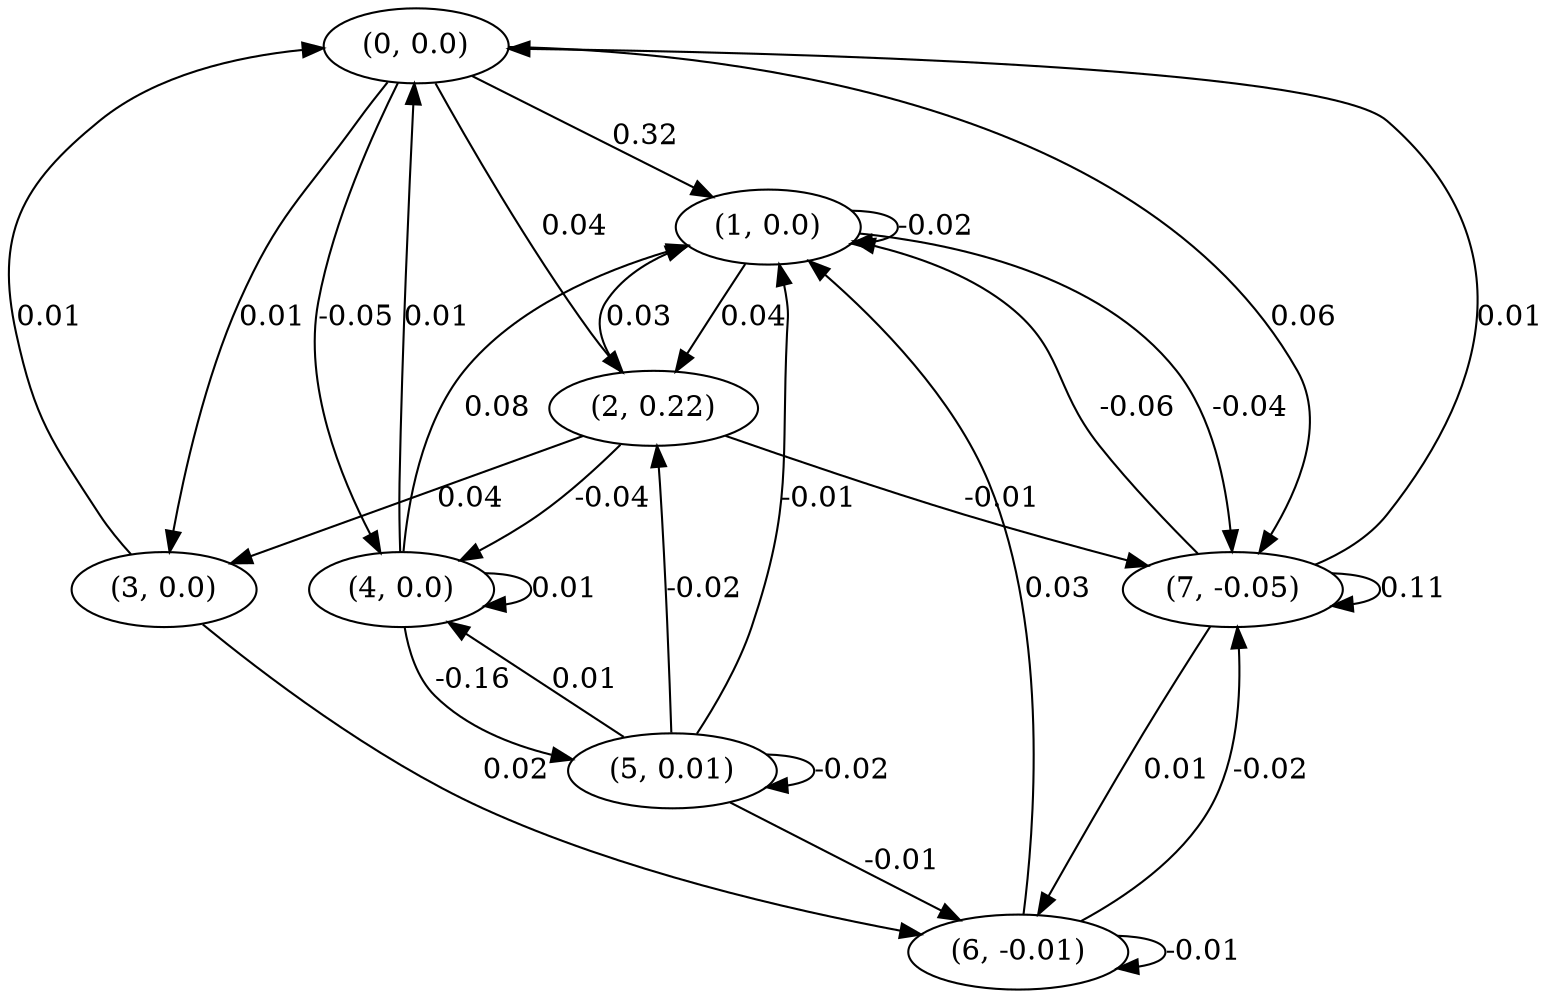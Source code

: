 digraph {
    0 [ label = "(0, 0.0)" ]
    1 [ label = "(1, 0.0)" ]
    2 [ label = "(2, 0.22)" ]
    3 [ label = "(3, 0.0)" ]
    4 [ label = "(4, 0.0)" ]
    5 [ label = "(5, 0.01)" ]
    6 [ label = "(6, -0.01)" ]
    7 [ label = "(7, -0.05)" ]
    1 -> 1 [ label = "-0.02" ]
    4 -> 4 [ label = "0.01" ]
    5 -> 5 [ label = "-0.02" ]
    6 -> 6 [ label = "-0.01" ]
    7 -> 7 [ label = "0.11" ]
    3 -> 0 [ label = "0.01" ]
    4 -> 0 [ label = "0.01" ]
    7 -> 0 [ label = "0.01" ]
    0 -> 1 [ label = "0.32" ]
    2 -> 1 [ label = "0.03" ]
    4 -> 1 [ label = "0.08" ]
    5 -> 1 [ label = "-0.01" ]
    6 -> 1 [ label = "0.03" ]
    7 -> 1 [ label = "-0.06" ]
    0 -> 2 [ label = "0.04" ]
    1 -> 2 [ label = "0.04" ]
    5 -> 2 [ label = "-0.02" ]
    0 -> 3 [ label = "0.01" ]
    2 -> 3 [ label = "0.04" ]
    0 -> 4 [ label = "-0.05" ]
    2 -> 4 [ label = "-0.04" ]
    5 -> 4 [ label = "0.01" ]
    4 -> 5 [ label = "-0.16" ]
    3 -> 6 [ label = "0.02" ]
    5 -> 6 [ label = "-0.01" ]
    7 -> 6 [ label = "0.01" ]
    0 -> 7 [ label = "0.06" ]
    1 -> 7 [ label = "-0.04" ]
    2 -> 7 [ label = "-0.01" ]
    6 -> 7 [ label = "-0.02" ]
}

